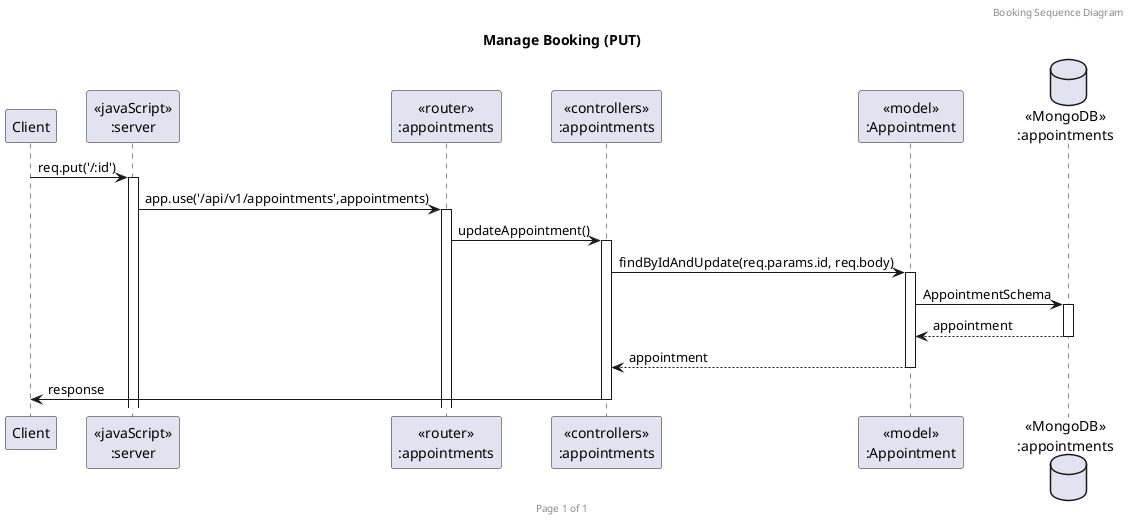 @startuml Manage Booking (PUT)

header Booking Sequence Diagram
footer Page %page% of %lastpage%
title "Manage Booking (PUT)"

participant "Client" as client
participant "<<javaScript>>\n:server" as server
participant "<<router>>\n:appointments" as routerAppointments
participant "<<controllers>>\n:appointments" as controllersAppointments
participant "<<model>>\n:Appointment" as modelAppointments
database "<<MongoDB>>\n:appointments" as AppointmentsDatabase

client->server ++:req.put('/:id')
server->routerAppointments ++:app.use('/api/v1/appointments',appointments)
routerAppointments -> controllersAppointments ++:updateAppointment()
controllersAppointments->modelAppointments ++:findByIdAndUpdate(req.params.id, req.body)
modelAppointments ->AppointmentsDatabase ++:AppointmentSchema
AppointmentsDatabase --> modelAppointments --:appointment
controllersAppointments <-- modelAppointments --:appointment
controllersAppointments->client --:response

@enduml